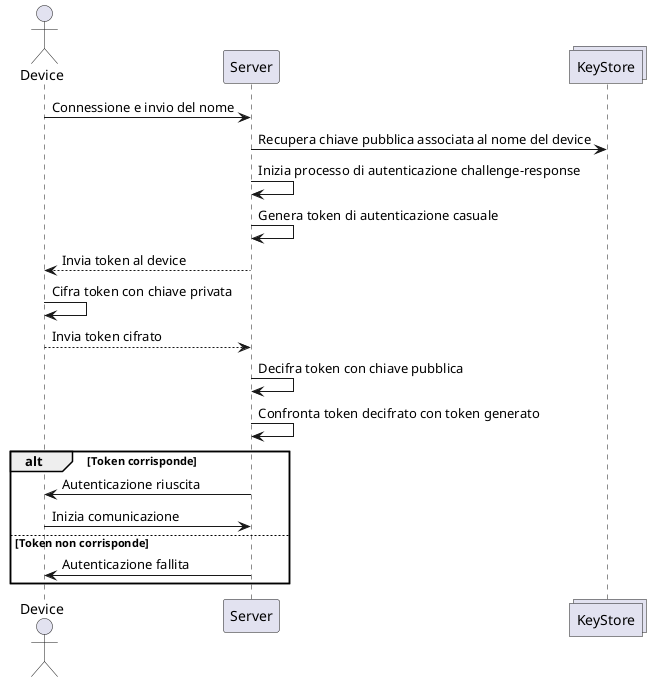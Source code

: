 @startuml
actor Device
participant Server
collections "KeyStore" as KeyStore

Device -> Server: Connessione e invio del nome
Server -> KeyStore: Recupera chiave pubblica associata al nome del device
Server -> Server: Inizia processo di autenticazione challenge-response
Server -> Server: Genera token di autenticazione casuale
Server --> Device: Invia token al device

Device -> Device: Cifra token con chiave privata
Device --> Server: Invia token cifrato

Server -> Server: Decifra token con chiave pubblica
Server -> Server: Confronta token decifrato con token generato

alt Token corrisponde
    Server -> Device: Autenticazione riuscita
    Device -> Server: Inizia comunicazione
else Token non corrisponde
    Server -> Device: Autenticazione fallita
end
@enduml